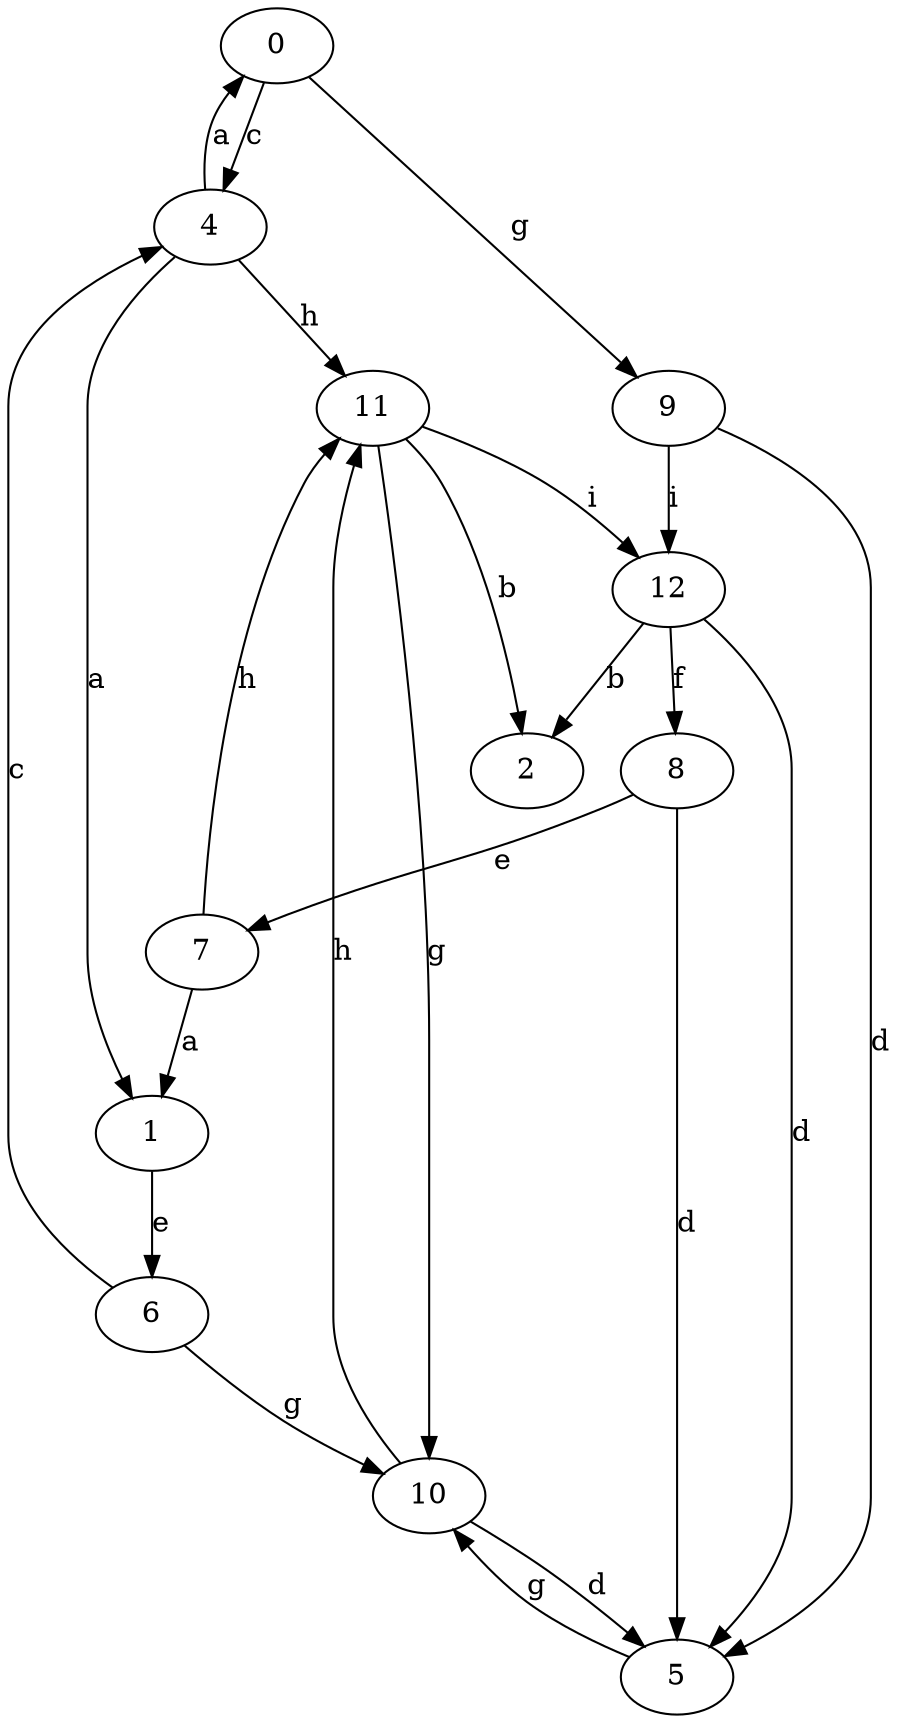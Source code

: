 strict digraph  {
0;
1;
2;
4;
5;
6;
7;
8;
9;
10;
11;
12;
0 -> 4  [label=c];
0 -> 9  [label=g];
1 -> 6  [label=e];
4 -> 0  [label=a];
4 -> 1  [label=a];
4 -> 11  [label=h];
5 -> 10  [label=g];
6 -> 4  [label=c];
6 -> 10  [label=g];
7 -> 1  [label=a];
7 -> 11  [label=h];
8 -> 5  [label=d];
8 -> 7  [label=e];
9 -> 5  [label=d];
9 -> 12  [label=i];
10 -> 5  [label=d];
10 -> 11  [label=h];
11 -> 2  [label=b];
11 -> 10  [label=g];
11 -> 12  [label=i];
12 -> 2  [label=b];
12 -> 5  [label=d];
12 -> 8  [label=f];
}

